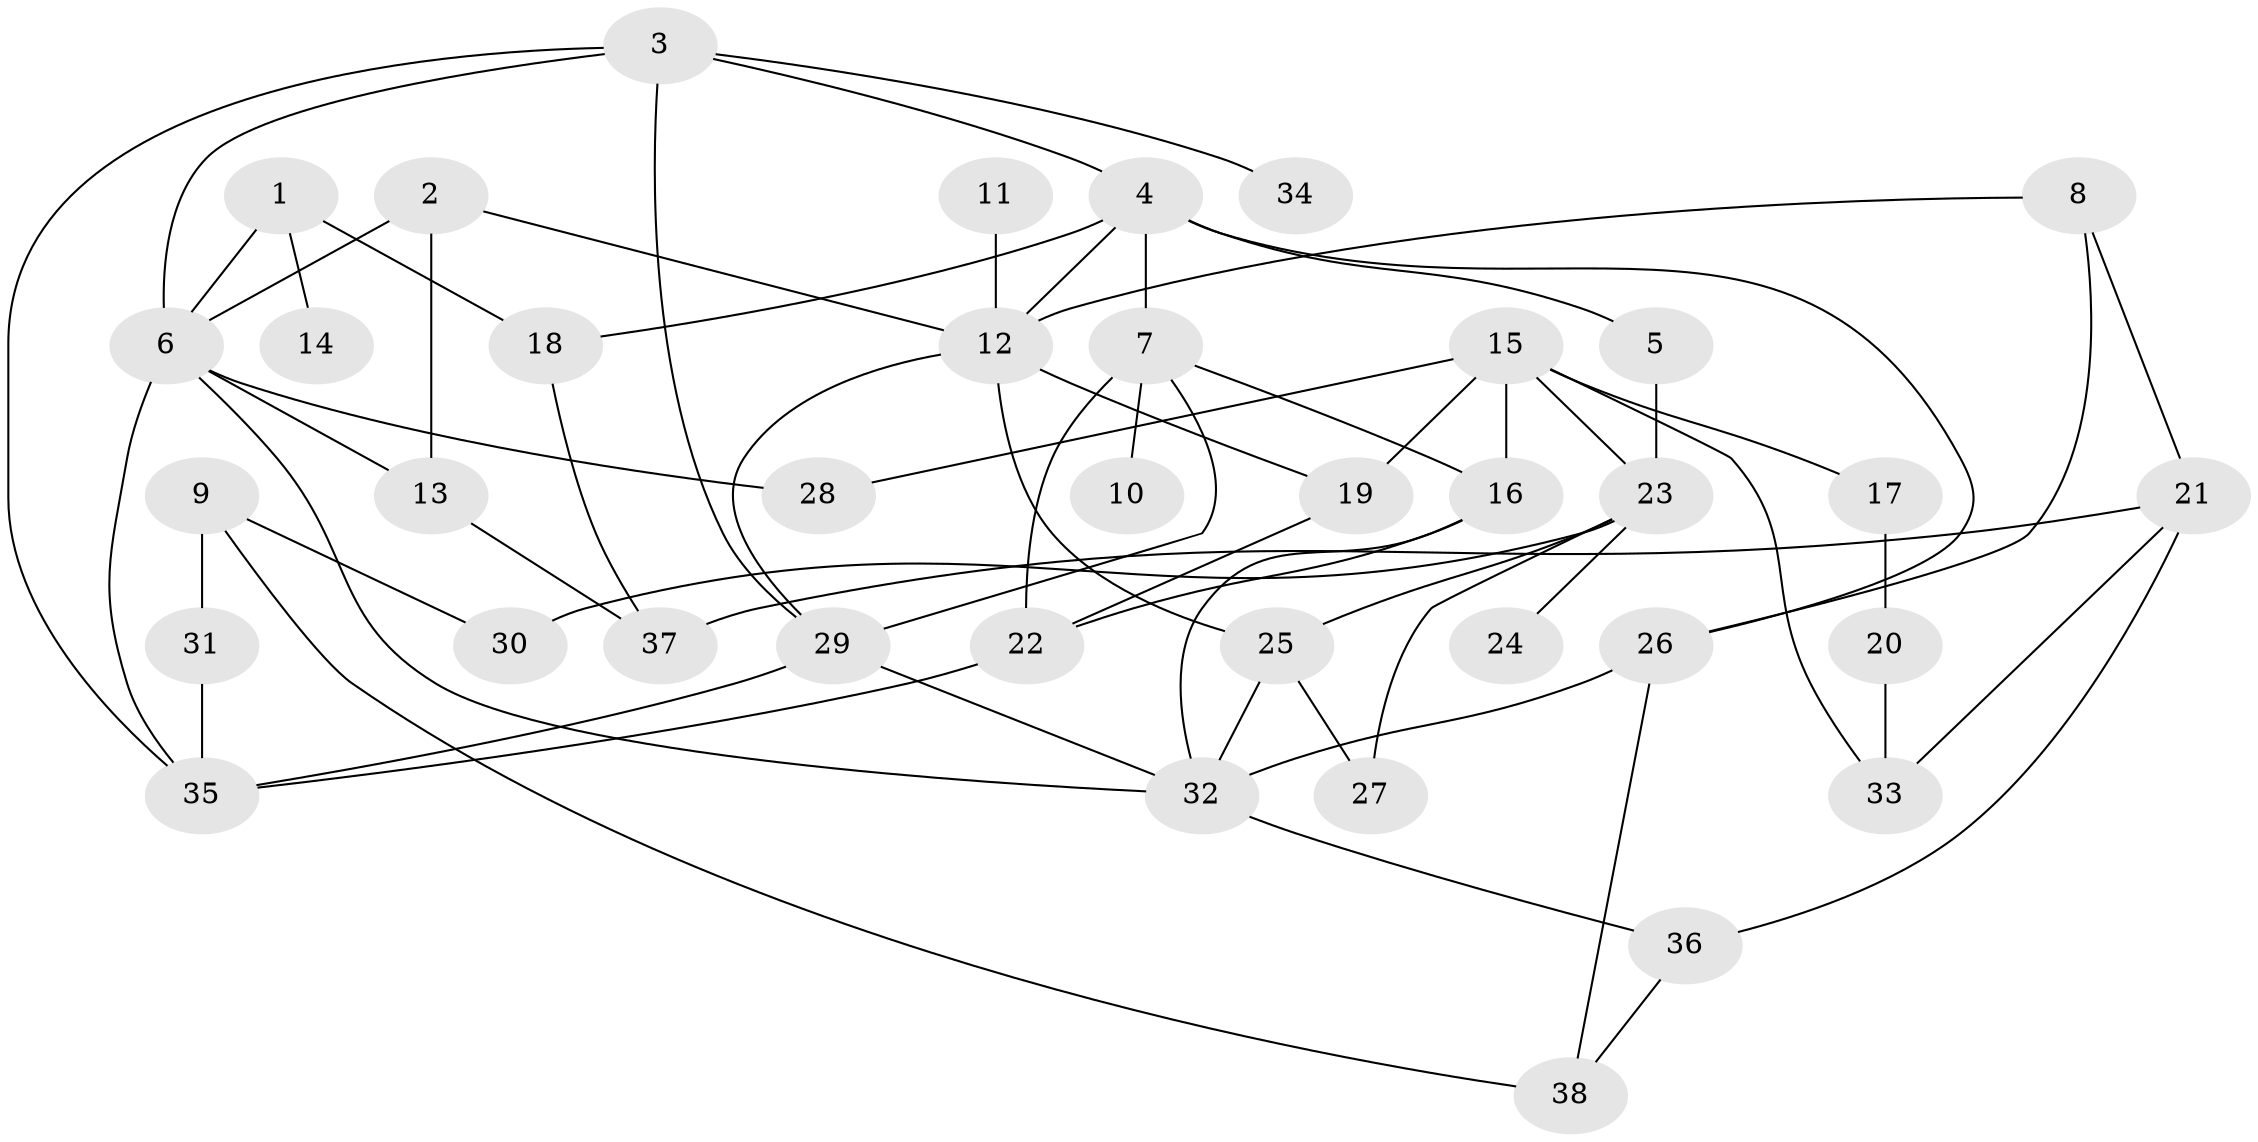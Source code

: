 // original degree distribution, {4: 0.14666666666666667, 5: 0.10666666666666667, 3: 0.2, 6: 0.04, 2: 0.30666666666666664, 1: 0.18666666666666668, 7: 0.013333333333333334}
// Generated by graph-tools (version 1.1) at 2025/01/03/09/25 03:01:03]
// undirected, 38 vertices, 65 edges
graph export_dot {
graph [start="1"]
  node [color=gray90,style=filled];
  1;
  2;
  3;
  4;
  5;
  6;
  7;
  8;
  9;
  10;
  11;
  12;
  13;
  14;
  15;
  16;
  17;
  18;
  19;
  20;
  21;
  22;
  23;
  24;
  25;
  26;
  27;
  28;
  29;
  30;
  31;
  32;
  33;
  34;
  35;
  36;
  37;
  38;
  1 -- 6 [weight=2.0];
  1 -- 14 [weight=1.0];
  1 -- 18 [weight=1.0];
  2 -- 6 [weight=1.0];
  2 -- 12 [weight=1.0];
  2 -- 13 [weight=1.0];
  3 -- 4 [weight=1.0];
  3 -- 6 [weight=1.0];
  3 -- 29 [weight=1.0];
  3 -- 34 [weight=1.0];
  3 -- 35 [weight=1.0];
  4 -- 5 [weight=1.0];
  4 -- 7 [weight=1.0];
  4 -- 12 [weight=1.0];
  4 -- 18 [weight=1.0];
  4 -- 26 [weight=1.0];
  5 -- 23 [weight=1.0];
  6 -- 13 [weight=1.0];
  6 -- 28 [weight=1.0];
  6 -- 32 [weight=1.0];
  6 -- 35 [weight=1.0];
  7 -- 10 [weight=1.0];
  7 -- 16 [weight=1.0];
  7 -- 22 [weight=1.0];
  7 -- 29 [weight=1.0];
  8 -- 12 [weight=1.0];
  8 -- 21 [weight=1.0];
  8 -- 26 [weight=1.0];
  9 -- 30 [weight=1.0];
  9 -- 31 [weight=1.0];
  9 -- 38 [weight=1.0];
  11 -- 12 [weight=2.0];
  12 -- 19 [weight=1.0];
  12 -- 25 [weight=1.0];
  12 -- 29 [weight=1.0];
  13 -- 37 [weight=1.0];
  15 -- 16 [weight=1.0];
  15 -- 17 [weight=1.0];
  15 -- 19 [weight=1.0];
  15 -- 23 [weight=1.0];
  15 -- 28 [weight=1.0];
  15 -- 33 [weight=1.0];
  16 -- 22 [weight=1.0];
  16 -- 32 [weight=1.0];
  17 -- 20 [weight=1.0];
  18 -- 37 [weight=1.0];
  19 -- 22 [weight=1.0];
  20 -- 33 [weight=1.0];
  21 -- 33 [weight=1.0];
  21 -- 36 [weight=1.0];
  21 -- 37 [weight=1.0];
  22 -- 35 [weight=1.0];
  23 -- 24 [weight=1.0];
  23 -- 25 [weight=1.0];
  23 -- 27 [weight=1.0];
  23 -- 30 [weight=1.0];
  25 -- 27 [weight=1.0];
  25 -- 32 [weight=2.0];
  26 -- 32 [weight=1.0];
  26 -- 38 [weight=1.0];
  29 -- 32 [weight=2.0];
  29 -- 35 [weight=1.0];
  31 -- 35 [weight=2.0];
  32 -- 36 [weight=1.0];
  36 -- 38 [weight=1.0];
}
